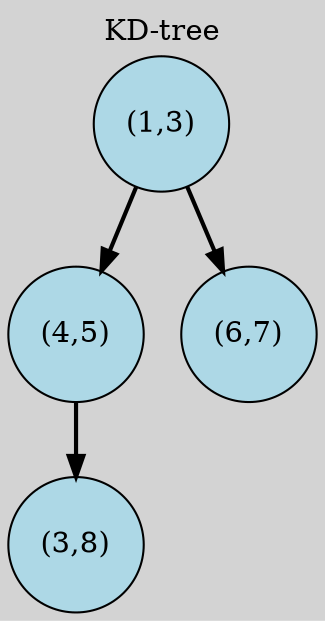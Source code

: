 // Representación del árbol en formato DOT
digraph Tree {
    node [shape=circle, style=filled, fillcolor=lightblue];
    edge [color=black, penwidth=2];
    rankdir=TB;
    bgcolor=lightgrey;
    label="KD-tree";
    labelloc="t";
    labeljust="c";
    "(1,3)" -> {"(4,5)" "(6,7)"}
    "(4,5)" -> "(3,8)"
}